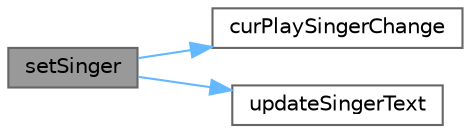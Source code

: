 digraph "setSinger"
{
 // LATEX_PDF_SIZE
  bgcolor="transparent";
  edge [fontname=Helvetica,fontsize=10,labelfontname=Helvetica,labelfontsize=10];
  node [fontname=Helvetica,fontsize=10,shape=box,height=0.2,width=0.4];
  rankdir="LR";
  Node1 [id="Node000001",label="setSinger",height=0.2,width=0.4,color="gray40", fillcolor="grey60", style="filled", fontcolor="black",tooltip="设置歌手名称"];
  Node1 -> Node2 [id="edge1_Node000001_Node000002",color="steelblue1",style="solid",tooltip=" "];
  Node2 [id="Node000002",label="curPlaySingerChange",height=0.2,width=0.4,color="grey40", fillcolor="white", style="filled",URL="$class_music_repo_list.html#ab8bf4bef8da02076c4092c0ae1540e01",tooltip="当前歌手名称变化信号"];
  Node1 -> Node3 [id="edge2_Node000001_Node000003",color="steelblue1",style="solid",tooltip=" "];
  Node3 [id="Node000003",label="updateSingerText",height=0.2,width=0.4,color="grey40", fillcolor="white", style="filled",URL="$class_music_repo_list.html#a961108da740b06c2cf14e5d8c5b3a8e2",tooltip="更新歌手名称文本"];
}
